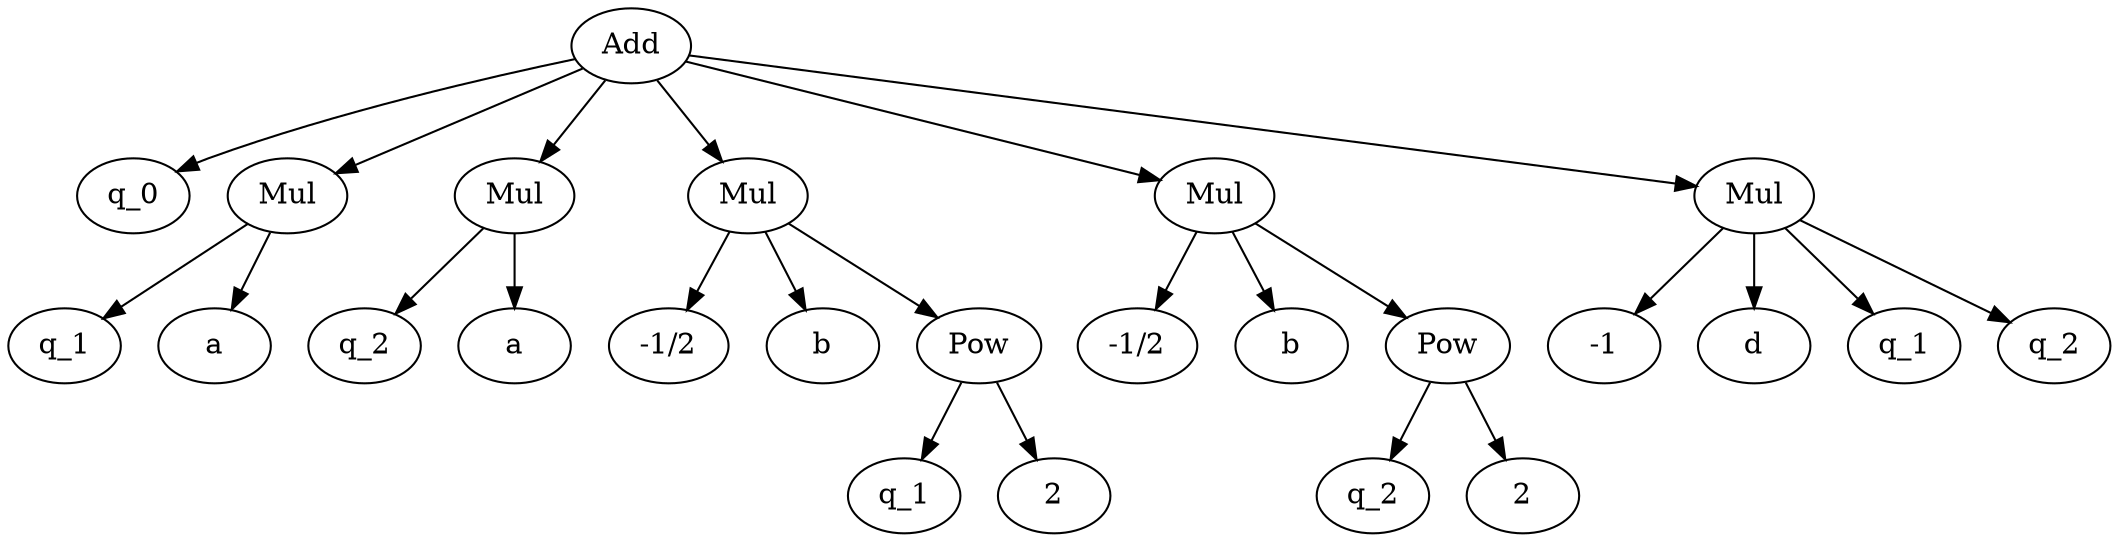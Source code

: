 digraph{

# Graph style
"ordering"="out"
"rankdir"="TD"

#########
# Nodes #
#########

"Add(Symbol('q_0', real=True, nonnegative=True), Mul(Symbol('q_1', real=True, nonnegative=True), Symbol('a', real=True, positive=True)), Mul(Symbol('q_2', real=True, nonnegative=True), Symbol('a', real=True, positive=True)), Mul(Rational(-1, 2), Symbol('b', real=True, positive=True), Pow(Symbol('q_1', real=True, nonnegative=True), Integer(2))), Mul(Rational(-1, 2), Symbol('b', real=True, positive=True), Pow(Symbol('q_2', real=True, nonnegative=True), Integer(2))), Mul(Integer(-1), Symbol('d', real=True, nonzero=True), Symbol('q_1', real=True, nonnegative=True), Symbol('q_2', real=True, nonnegative=True)))_()" ["color"="black", "label"="Add", "shape"="ellipse"];
"Symbol('q_0', real=True, nonnegative=True)_(0,)" ["color"="black", "label"="q_0", "shape"="ellipse"];
"Mul(Symbol('q_1', real=True, nonnegative=True), Symbol('a', real=True, positive=True))_(1,)" ["color"="black", "label"="Mul", "shape"="ellipse"];
"Symbol('q_1', real=True, nonnegative=True)_(1, 0)" ["color"="black", "label"="q_1", "shape"="ellipse"];
"Symbol('a', real=True, positive=True)_(1, 1)" ["color"="black", "label"="a", "shape"="ellipse"];
"Mul(Symbol('q_2', real=True, nonnegative=True), Symbol('a', real=True, positive=True))_(2,)" ["color"="black", "label"="Mul", "shape"="ellipse"];
"Symbol('q_2', real=True, nonnegative=True)_(2, 0)" ["color"="black", "label"="q_2", "shape"="ellipse"];
"Symbol('a', real=True, positive=True)_(2, 1)" ["color"="black", "label"="a", "shape"="ellipse"];
"Mul(Rational(-1, 2), Symbol('b', real=True, positive=True), Pow(Symbol('q_1', real=True, nonnegative=True), Integer(2)))_(3,)" ["color"="black", "label"="Mul", "shape"="ellipse"];
"Rational(-1, 2)_(3, 0)" ["color"="black", "label"="-1/2", "shape"="ellipse"];
"Symbol('b', real=True, positive=True)_(3, 1)" ["color"="black", "label"="b", "shape"="ellipse"];
"Pow(Symbol('q_1', real=True, nonnegative=True), Integer(2))_(3, 2)" ["color"="black", "label"="Pow", "shape"="ellipse"];
"Symbol('q_1', real=True, nonnegative=True)_(3, 2, 0)" ["color"="black", "label"="q_1", "shape"="ellipse"];
"Integer(2)_(3, 2, 1)" ["color"="black", "label"="2", "shape"="ellipse"];
"Mul(Rational(-1, 2), Symbol('b', real=True, positive=True), Pow(Symbol('q_2', real=True, nonnegative=True), Integer(2)))_(4,)" ["color"="black", "label"="Mul", "shape"="ellipse"];
"Rational(-1, 2)_(4, 0)" ["color"="black", "label"="-1/2", "shape"="ellipse"];
"Symbol('b', real=True, positive=True)_(4, 1)" ["color"="black", "label"="b", "shape"="ellipse"];
"Pow(Symbol('q_2', real=True, nonnegative=True), Integer(2))_(4, 2)" ["color"="black", "label"="Pow", "shape"="ellipse"];
"Symbol('q_2', real=True, nonnegative=True)_(4, 2, 0)" ["color"="black", "label"="q_2", "shape"="ellipse"];
"Integer(2)_(4, 2, 1)" ["color"="black", "label"="2", "shape"="ellipse"];
"Mul(Integer(-1), Symbol('d', real=True, nonzero=True), Symbol('q_1', real=True, nonnegative=True), Symbol('q_2', real=True, nonnegative=True))_(5,)" ["color"="black", "label"="Mul", "shape"="ellipse"];
"Integer(-1)_(5, 0)" ["color"="black", "label"="-1", "shape"="ellipse"];
"Symbol('d', real=True, nonzero=True)_(5, 1)" ["color"="black", "label"="d", "shape"="ellipse"];
"Symbol('q_1', real=True, nonnegative=True)_(5, 2)" ["color"="black", "label"="q_1", "shape"="ellipse"];
"Symbol('q_2', real=True, nonnegative=True)_(5, 3)" ["color"="black", "label"="q_2", "shape"="ellipse"];

#########
# Edges #
#########

"Add(Symbol('q_0', real=True, nonnegative=True), Mul(Symbol('q_1', real=True, nonnegative=True), Symbol('a', real=True, positive=True)), Mul(Symbol('q_2', real=True, nonnegative=True), Symbol('a', real=True, positive=True)), Mul(Rational(-1, 2), Symbol('b', real=True, positive=True), Pow(Symbol('q_1', real=True, nonnegative=True), Integer(2))), Mul(Rational(-1, 2), Symbol('b', real=True, positive=True), Pow(Symbol('q_2', real=True, nonnegative=True), Integer(2))), Mul(Integer(-1), Symbol('d', real=True, nonzero=True), Symbol('q_1', real=True, nonnegative=True), Symbol('q_2', real=True, nonnegative=True)))_()" -> "Symbol('q_0', real=True, nonnegative=True)_(0,)";
"Add(Symbol('q_0', real=True, nonnegative=True), Mul(Symbol('q_1', real=True, nonnegative=True), Symbol('a', real=True, positive=True)), Mul(Symbol('q_2', real=True, nonnegative=True), Symbol('a', real=True, positive=True)), Mul(Rational(-1, 2), Symbol('b', real=True, positive=True), Pow(Symbol('q_1', real=True, nonnegative=True), Integer(2))), Mul(Rational(-1, 2), Symbol('b', real=True, positive=True), Pow(Symbol('q_2', real=True, nonnegative=True), Integer(2))), Mul(Integer(-1), Symbol('d', real=True, nonzero=True), Symbol('q_1', real=True, nonnegative=True), Symbol('q_2', real=True, nonnegative=True)))_()" -> "Mul(Symbol('q_1', real=True, nonnegative=True), Symbol('a', real=True, positive=True))_(1,)";
"Add(Symbol('q_0', real=True, nonnegative=True), Mul(Symbol('q_1', real=True, nonnegative=True), Symbol('a', real=True, positive=True)), Mul(Symbol('q_2', real=True, nonnegative=True), Symbol('a', real=True, positive=True)), Mul(Rational(-1, 2), Symbol('b', real=True, positive=True), Pow(Symbol('q_1', real=True, nonnegative=True), Integer(2))), Mul(Rational(-1, 2), Symbol('b', real=True, positive=True), Pow(Symbol('q_2', real=True, nonnegative=True), Integer(2))), Mul(Integer(-1), Symbol('d', real=True, nonzero=True), Symbol('q_1', real=True, nonnegative=True), Symbol('q_2', real=True, nonnegative=True)))_()" -> "Mul(Symbol('q_2', real=True, nonnegative=True), Symbol('a', real=True, positive=True))_(2,)";
"Add(Symbol('q_0', real=True, nonnegative=True), Mul(Symbol('q_1', real=True, nonnegative=True), Symbol('a', real=True, positive=True)), Mul(Symbol('q_2', real=True, nonnegative=True), Symbol('a', real=True, positive=True)), Mul(Rational(-1, 2), Symbol('b', real=True, positive=True), Pow(Symbol('q_1', real=True, nonnegative=True), Integer(2))), Mul(Rational(-1, 2), Symbol('b', real=True, positive=True), Pow(Symbol('q_2', real=True, nonnegative=True), Integer(2))), Mul(Integer(-1), Symbol('d', real=True, nonzero=True), Symbol('q_1', real=True, nonnegative=True), Symbol('q_2', real=True, nonnegative=True)))_()" -> "Mul(Rational(-1, 2), Symbol('b', real=True, positive=True), Pow(Symbol('q_1', real=True, nonnegative=True), Integer(2)))_(3,)";
"Add(Symbol('q_0', real=True, nonnegative=True), Mul(Symbol('q_1', real=True, nonnegative=True), Symbol('a', real=True, positive=True)), Mul(Symbol('q_2', real=True, nonnegative=True), Symbol('a', real=True, positive=True)), Mul(Rational(-1, 2), Symbol('b', real=True, positive=True), Pow(Symbol('q_1', real=True, nonnegative=True), Integer(2))), Mul(Rational(-1, 2), Symbol('b', real=True, positive=True), Pow(Symbol('q_2', real=True, nonnegative=True), Integer(2))), Mul(Integer(-1), Symbol('d', real=True, nonzero=True), Symbol('q_1', real=True, nonnegative=True), Symbol('q_2', real=True, nonnegative=True)))_()" -> "Mul(Rational(-1, 2), Symbol('b', real=True, positive=True), Pow(Symbol('q_2', real=True, nonnegative=True), Integer(2)))_(4,)";
"Add(Symbol('q_0', real=True, nonnegative=True), Mul(Symbol('q_1', real=True, nonnegative=True), Symbol('a', real=True, positive=True)), Mul(Symbol('q_2', real=True, nonnegative=True), Symbol('a', real=True, positive=True)), Mul(Rational(-1, 2), Symbol('b', real=True, positive=True), Pow(Symbol('q_1', real=True, nonnegative=True), Integer(2))), Mul(Rational(-1, 2), Symbol('b', real=True, positive=True), Pow(Symbol('q_2', real=True, nonnegative=True), Integer(2))), Mul(Integer(-1), Symbol('d', real=True, nonzero=True), Symbol('q_1', real=True, nonnegative=True), Symbol('q_2', real=True, nonnegative=True)))_()" -> "Mul(Integer(-1), Symbol('d', real=True, nonzero=True), Symbol('q_1', real=True, nonnegative=True), Symbol('q_2', real=True, nonnegative=True))_(5,)";
"Mul(Symbol('q_1', real=True, nonnegative=True), Symbol('a', real=True, positive=True))_(1,)" -> "Symbol('q_1', real=True, nonnegative=True)_(1, 0)";
"Mul(Symbol('q_1', real=True, nonnegative=True), Symbol('a', real=True, positive=True))_(1,)" -> "Symbol('a', real=True, positive=True)_(1, 1)";
"Mul(Symbol('q_2', real=True, nonnegative=True), Symbol('a', real=True, positive=True))_(2,)" -> "Symbol('q_2', real=True, nonnegative=True)_(2, 0)";
"Mul(Symbol('q_2', real=True, nonnegative=True), Symbol('a', real=True, positive=True))_(2,)" -> "Symbol('a', real=True, positive=True)_(2, 1)";
"Mul(Rational(-1, 2), Symbol('b', real=True, positive=True), Pow(Symbol('q_1', real=True, nonnegative=True), Integer(2)))_(3,)" -> "Rational(-1, 2)_(3, 0)";
"Mul(Rational(-1, 2), Symbol('b', real=True, positive=True), Pow(Symbol('q_1', real=True, nonnegative=True), Integer(2)))_(3,)" -> "Symbol('b', real=True, positive=True)_(3, 1)";
"Mul(Rational(-1, 2), Symbol('b', real=True, positive=True), Pow(Symbol('q_1', real=True, nonnegative=True), Integer(2)))_(3,)" -> "Pow(Symbol('q_1', real=True, nonnegative=True), Integer(2))_(3, 2)";
"Pow(Symbol('q_1', real=True, nonnegative=True), Integer(2))_(3, 2)" -> "Symbol('q_1', real=True, nonnegative=True)_(3, 2, 0)";
"Pow(Symbol('q_1', real=True, nonnegative=True), Integer(2))_(3, 2)" -> "Integer(2)_(3, 2, 1)";
"Mul(Rational(-1, 2), Symbol('b', real=True, positive=True), Pow(Symbol('q_2', real=True, nonnegative=True), Integer(2)))_(4,)" -> "Rational(-1, 2)_(4, 0)";
"Mul(Rational(-1, 2), Symbol('b', real=True, positive=True), Pow(Symbol('q_2', real=True, nonnegative=True), Integer(2)))_(4,)" -> "Symbol('b', real=True, positive=True)_(4, 1)";
"Mul(Rational(-1, 2), Symbol('b', real=True, positive=True), Pow(Symbol('q_2', real=True, nonnegative=True), Integer(2)))_(4,)" -> "Pow(Symbol('q_2', real=True, nonnegative=True), Integer(2))_(4, 2)";
"Pow(Symbol('q_2', real=True, nonnegative=True), Integer(2))_(4, 2)" -> "Symbol('q_2', real=True, nonnegative=True)_(4, 2, 0)";
"Pow(Symbol('q_2', real=True, nonnegative=True), Integer(2))_(4, 2)" -> "Integer(2)_(4, 2, 1)";
"Mul(Integer(-1), Symbol('d', real=True, nonzero=True), Symbol('q_1', real=True, nonnegative=True), Symbol('q_2', real=True, nonnegative=True))_(5,)" -> "Integer(-1)_(5, 0)";
"Mul(Integer(-1), Symbol('d', real=True, nonzero=True), Symbol('q_1', real=True, nonnegative=True), Symbol('q_2', real=True, nonnegative=True))_(5,)" -> "Symbol('d', real=True, nonzero=True)_(5, 1)";
"Mul(Integer(-1), Symbol('d', real=True, nonzero=True), Symbol('q_1', real=True, nonnegative=True), Symbol('q_2', real=True, nonnegative=True))_(5,)" -> "Symbol('q_1', real=True, nonnegative=True)_(5, 2)";
"Mul(Integer(-1), Symbol('d', real=True, nonzero=True), Symbol('q_1', real=True, nonnegative=True), Symbol('q_2', real=True, nonnegative=True))_(5,)" -> "Symbol('q_2', real=True, nonnegative=True)_(5, 3)";
}